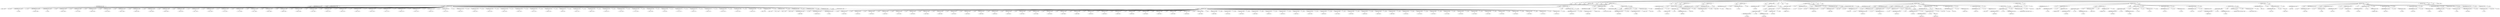 digraph {

"Prog_74618"->"<
>74619";
"Prog_74618"->"<
>74620";
"Prog_74618"->"<
>74621";
"Prog_74618"->"<
>74622";
"Prog_74618"->"CallFunction_74623";
"CallFunction_74623"->"IDENTIFIERExpression_74624";
"IDENTIFIERExpression_74624"->"<library>74625";
"CallFunction_74623"->"<(>74626";
"CallFunction_74623"->"IDENTIFIERExpression_74627";
"IDENTIFIERExpression_74627"->"<zoo>74628";
"CallFunction_74623"->"<)>74629";
"Prog_74618"->"<
>74630";
"Prog_74618"->"<
>74631";
"Prog_74618"->"<
>74632";
"Prog_74618"->"CallFunction_74633";
"CallFunction_74633"->"AssignmentOpetators_74634";
"AssignmentOpetators_74634"->"IDENTIFIERExpression_74635";
"IDENTIFIERExpression_74635"->"<p>74636";
"AssignmentOpetators_74634"->"<<->74637";
"AssignmentOpetators_74634"->"IDENTIFIERExpression_74638";
"IDENTIFIERExpression_74638"->"<structure>74639";
"CallFunction_74633"->"<(>74640";
"CallFunction_74633"->"CallFunction_74641";
"CallFunction_74641"->"IDENTIFIERExpression_74642";
"IDENTIFIERExpression_74642"->"<c>74643";
"CallFunction_74641"->"<(>74644";
"CallFunction_74641"->"FLOATExpression_74645";
"FLOATExpression_74645"->"<1946.05>74646";
"CallFunction_74641"->"<,>74647";
"CallFunction_74641"->"FLOATExpression_74648";
"FLOATExpression_74648"->"<1971.9>74649";
"CallFunction_74641"->"<,>74650";
"CallFunction_74641"->"FLOATExpression_74651";
"FLOATExpression_74651"->"<1900.65>74652";
"CallFunction_74641"->"<,>74653";
"CallFunction_74641"->"FLOATExpression_74654";
"FLOATExpression_74654"->"<1847.55>74655";
"CallFunction_74641"->"<,>74656";
"CallFunction_74641"->"FLOATExpression_74657";
"FLOATExpression_74657"->"<1809.75>74658";
"CallFunction_74641"->"<,>74659";
"CallFunction_74641"->"FLOATExpression_74660";
"FLOATExpression_74660"->"<1833.65>74661";
"CallFunction_74641"->"<,>74662";
"CallFunction_74641"->"FLOATExpression_74663";
"FLOATExpression_74663"->"<1913.6>74664";
"CallFunction_74641"->"<,>74665";
"CallFunction_74641"->"FLOATExpression_74666";
"FLOATExpression_74666"->"<1852.65>74667";
"CallFunction_74641"->"<,>74668";
"CallFunction_74641"->"FLOATExpression_74669";
"FLOATExpression_74669"->"<1800.3>74670";
"CallFunction_74641"->"<,>74671";
"CallFunction_74641"->"FLOATExpression_74672";
"FLOATExpression_74672"->"<1867.7>74673";
"CallFunction_74641"->"<,>74674";
"CallFunction_74641"->"FLOATExpression_74675";
"FLOATExpression_74675"->"<1812.2>74676";
"CallFunction_74641"->"<,>74677";
"CallFunction_74641"->"FLOATExpression_74678";
"FLOATExpression_74678"->"<1725.1>74679";
"CallFunction_74641"->"<,>74680";
"CallFunction_74641"->"FLOATExpression_74681";
"FLOATExpression_74681"->"<1747.5>74682";
"CallFunction_74641"->"<,>74683";
"CallFunction_74641"->"FLOATExpression_74684";
"FLOATExpression_74684"->"<1841.1>74685";
"CallFunction_74641"->"<,>74686";
"CallFunction_74641"->"FLOATExpression_74687";
"FLOATExpression_74687"->"<1853.55>74688";
"CallFunction_74641"->"<,>74689";
"CallFunction_74641"->"FLOATExpression_74690";
"FLOATExpression_74690"->"<1868.95>74691";
"CallFunction_74641"->"<,>74692";
"CallFunction_74641"->"FLOATExpression_74693";
"FLOATExpression_74693"->"<1892.45>74694";
"CallFunction_74641"->"<,>74695";
"CallFunction_74641"->"FLOATExpression_74696";
"FLOATExpression_74696"->"<1796.1>74697";
"CallFunction_74641"->"<,>74698";
"CallFunction_74641"->"FLOATExpression_74699";
"FLOATExpression_74699"->"<1804.45>74700";
"CallFunction_74641"->"<,>74701";
"CallFunction_74641"->"FLOATExpression_74702";
"FLOATExpression_74702"->"<1582.4>74703";
"CallFunction_74641"->"<,>74704";
"CallFunction_74641"->"FLOATExpression_74705";
"FLOATExpression_74705"->"<1560.2>74706";
"CallFunction_74641"->"<,>74707";
"CallFunction_74641"->"FLOATExpression_74708";
"FLOATExpression_74708"->"<1508.75>74709";
"CallFunction_74641"->"<,>74710";
"CallFunction_74641"->"FLOATExpression_74711";
"FLOATExpression_74711"->"<1521.1>74712";
"CallFunction_74641"->"<,>74713";
"CallFunction_74641"->"FLOATExpression_74714";
"FLOATExpression_74714"->"<1508.45>74715";
"CallFunction_74641"->"<,>74716";
"CallFunction_74641"->"FLOATExpression_74717";
"FLOATExpression_74717"->"<1491.2>74718";
"CallFunction_74641"->"<,>74719";
"CallFunction_74641"->"FLOATExpression_74720";
"FLOATExpression_74720"->"<1488.5>74721";
"CallFunction_74641"->"<,>74722";
"CallFunction_74641"->"FLOATExpression_74723";
"FLOATExpression_74723"->"<1537.5>74724";
"CallFunction_74641"->"<,>74725";
"CallFunction_74641"->"FLOATExpression_74726";
"FLOATExpression_74726"->"<1553.2>74727";
"CallFunction_74641"->"<,>74728";
"CallFunction_74641"->"FLOATExpression_74729";
"FLOATExpression_74729"->"<1558.8>74730";
"CallFunction_74641"->"<,>74731";
"CallFunction_74641"->"FLOATExpression_74732";
"FLOATExpression_74732"->"<1601.6>74733";
"CallFunction_74641"->"<,>74734";
"CallFunction_74641"->"FLOATExpression_74735";
"FLOATExpression_74735"->"<1632.3>74736";
"CallFunction_74641"->"<,>74737";
"CallFunction_74641"->"FLOATExpression_74738";
"FLOATExpression_74738"->"<1633.4>74739";
"CallFunction_74641"->"<,>74740";
"CallFunction_74641"->"FLOATExpression_74741";
"FLOATExpression_74741"->"<1607.2>74742";
"CallFunction_74641"->"<,>74743";
"CallFunction_74641"->"FLOATExpression_74744";
"FLOATExpression_74744"->"<1590.35>74745";
"CallFunction_74641"->"<,>74746";
"CallFunction_74641"->"INTExpression_74747";
"INTExpression_74747"->"<1609>74748";
"CallFunction_74641"->"<,>74749";
"CallFunction_74641"->"FLOATExpression_74750";
"FLOATExpression_74750"->"<1634.1>74751";
"CallFunction_74641"->"<,>74752";
"CallFunction_74641"->"FLOATExpression_74753";
"FLOATExpression_74753"->"<1668.75>74754";
"CallFunction_74641"->"<,>74755";
"CallFunction_74641"->"FLOATExpression_74756";
"FLOATExpression_74756"->"<1733.65>74757";
"CallFunction_74641"->"<,>74758";
"CallFunction_74641"->"FLOATExpression_74759";
"FLOATExpression_74759"->"<1722.5>74760";
"CallFunction_74641"->"<,>74761";
"CallFunction_74641"->"FLOATExpression_74762";
"FLOATExpression_74762"->"<1775.15>74763";
"CallFunction_74641"->"<,>74764";
"CallFunction_74641"->"FLOATExpression_74765";
"FLOATExpression_74765"->"<1820.2>74766";
"CallFunction_74641"->"<,>74767";
"CallFunction_74641"->"INTExpression_74768";
"INTExpression_74768"->"<1795>74769";
"CallFunction_74641"->"<,>74770";
"CallFunction_74641"->"FLOATExpression_74771";
"FLOATExpression_74771"->"<1779.75>74772";
"CallFunction_74641"->"<,>74773";
"CallFunction_74641"->"FLOATExpression_74774";
"FLOATExpression_74774"->"<1786.9>74775";
"CallFunction_74641"->"<,>74776";
"CallFunction_74641"->"FLOATExpression_74777";
"FLOATExpression_74777"->"<1852.3>74778";
"CallFunction_74641"->"<,>74779";
"CallFunction_74641"->"FLOATExpression_74780";
"FLOATExpression_74780"->"<1872.95>74781";
"CallFunction_74641"->"<,>74782";
"CallFunction_74641"->"FLOATExpression_74783";
"FLOATExpression_74783"->"<1872.35>74784";
"CallFunction_74641"->"<,>74785";
"CallFunction_74641"->"FLOATExpression_74786";
"FLOATExpression_74786"->"<1901.05>74787";
"CallFunction_74641"->"<,>74788";
"CallFunction_74641"->"FLOATExpression_74789";
"FLOATExpression_74789"->"<1996.2>74790";
"CallFunction_74641"->"<,>74791";
"CallFunction_74641"->"INTExpression_74792";
"INTExpression_74792"->"<1969>74793";
"CallFunction_74641"->"<,>74794";
"CallFunction_74641"->"FLOATExpression_74795";
"FLOATExpression_74795"->"<2012.1>74796";
"CallFunction_74641"->"<,>74797";
"CallFunction_74641"->"FLOATExpression_74798";
"FLOATExpression_74798"->"<2062.7>74799";
"CallFunction_74641"->"<,>74800";
"CallFunction_74641"->"FLOATExpression_74801";
"FLOATExpression_74801"->"<2080.5>74802";
"CallFunction_74641"->"<)>74803";
"CallFunction_74633"->"<,>74804";
"CallFunction_74633"->"CallFunction_74805";
"CallFunction_74805"->"AssignmentOpetators_74806";
"AssignmentOpetators_74806"->"IDENTIFIERExpression_74807";
"IDENTIFIERExpression_74807"->"<index>74808";
"AssignmentOpetators_74806"->"<=>74809";
"AssignmentOpetators_74806"->"IDENTIFIERExpression_74810";
"IDENTIFIERExpression_74810"->"<structure>74811";
"CallFunction_74805"->"<(>74812";
"CallFunction_74805"->"CallFunction_74813";
"CallFunction_74813"->"IDENTIFIERExpression_74814";
"IDENTIFIERExpression_74814"->"<c>74815";
"CallFunction_74813"->"<(>74816";
"CallFunction_74813"->"INTExpression_74817";
"INTExpression_74817"->"<12419>74818";
"CallFunction_74813"->"<,>74819";
"CallFunction_74813"->"INTExpression_74820";
"INTExpression_74820"->"<12426>74821";
"CallFunction_74813"->"<,>74822";
"CallFunction_74813"->"INTExpression_74823";
"INTExpression_74823"->"<12433>74824";
"CallFunction_74813"->"<,>74825";
"CallFunction_74813"->"INTExpression_74826";
"INTExpression_74826"->"<12440>74827";
"CallFunction_74813"->"<,>74828";
"CallFunction_74813"->"INTExpression_74829";
"INTExpression_74829"->"<12447>74830";
"CallFunction_74813"->"<,>74831";
"CallFunction_74813"->"INTExpression_74832";
"INTExpression_74832"->"<12454>74833";
"CallFunction_74813"->"<,>74834";
"CallFunction_74813"->"INTExpression_74835";
"INTExpression_74835"->"<12461>74836";
"CallFunction_74813"->"<,>74837";
"CallFunction_74813"->"INTExpression_74838";
"INTExpression_74838"->"<12468>74839";
"CallFunction_74813"->"<,>74840";
"CallFunction_74813"->"INTExpression_74841";
"INTExpression_74841"->"<12475>74842";
"CallFunction_74813"->"<,>74843";
"CallFunction_74813"->"INTExpression_74844";
"INTExpression_74844"->"<12482>74845";
"CallFunction_74813"->"<,>74846";
"CallFunction_74813"->"INTExpression_74847";
"INTExpression_74847"->"<12489>74848";
"CallFunction_74813"->"<,>74849";
"CallFunction_74813"->"INTExpression_74850";
"INTExpression_74850"->"<12496>74851";
"CallFunction_74813"->"<,>74852";
"CallFunction_74813"->"INTExpression_74853";
"INTExpression_74853"->"<12503>74854";
"CallFunction_74813"->"<,>74855";
"CallFunction_74813"->"INTExpression_74856";
"INTExpression_74856"->"<12510>74857";
"CallFunction_74813"->"<,>74858";
"CallFunction_74813"->"INTExpression_74859";
"INTExpression_74859"->"<12517>74860";
"CallFunction_74813"->"<,>74861";
"CallFunction_74813"->"INTExpression_74862";
"INTExpression_74862"->"<12524>74863";
"CallFunction_74813"->"<,>74864";
"CallFunction_74813"->"INTExpression_74865";
"INTExpression_74865"->"<12531>74866";
"CallFunction_74813"->"<,>74867";
"CallFunction_74813"->"INTExpression_74868";
"INTExpression_74868"->"<12538>74869";
"CallFunction_74813"->"<,>74870";
"CallFunction_74813"->"INTExpression_74871";
"INTExpression_74871"->"<12545>74872";
"CallFunction_74813"->"<,>74873";
"CallFunction_74813"->"INTExpression_74874";
"INTExpression_74874"->"<12552>74875";
"CallFunction_74813"->"<,>74876";
"CallFunction_74813"->"INTExpression_74877";
"INTExpression_74877"->"<12559>74878";
"CallFunction_74813"->"<,>74879";
"CallFunction_74813"->"INTExpression_74880";
"INTExpression_74880"->"<12566>74881";
"CallFunction_74813"->"<,>74882";
"CallFunction_74813"->"INTExpression_74883";
"INTExpression_74883"->"<12573>74884";
"CallFunction_74813"->"<,>74885";
"CallFunction_74813"->"INTExpression_74886";
"INTExpression_74886"->"<12580>74887";
"CallFunction_74813"->"<,>74888";
"CallFunction_74813"->"INTExpression_74889";
"INTExpression_74889"->"<12587>74890";
"CallFunction_74813"->"<,>74891";
"CallFunction_74813"->"INTExpression_74892";
"INTExpression_74892"->"<12594>74893";
"CallFunction_74813"->"<,>74894";
"CallFunction_74813"->"INTExpression_74895";
"INTExpression_74895"->"<12601>74896";
"CallFunction_74813"->"<,>74897";
"CallFunction_74813"->"INTExpression_74898";
"INTExpression_74898"->"<12608>74899";
"CallFunction_74813"->"<,>74900";
"CallFunction_74813"->"INTExpression_74901";
"INTExpression_74901"->"<12615>74902";
"CallFunction_74813"->"<,>74903";
"CallFunction_74813"->"INTExpression_74904";
"INTExpression_74904"->"<12622>74905";
"CallFunction_74813"->"<,>74906";
"CallFunction_74813"->"INTExpression_74907";
"INTExpression_74907"->"<12629>74908";
"CallFunction_74813"->"<,>74909";
"CallFunction_74813"->"INTExpression_74910";
"INTExpression_74910"->"<12636>74911";
"CallFunction_74813"->"<,>74912";
"CallFunction_74813"->"INTExpression_74913";
"INTExpression_74913"->"<12643>74914";
"CallFunction_74813"->"<,>74915";
"CallFunction_74813"->"INTExpression_74916";
"INTExpression_74916"->"<12650>74917";
"CallFunction_74813"->"<,>74918";
"CallFunction_74813"->"INTExpression_74919";
"INTExpression_74919"->"<12657>74920";
"CallFunction_74813"->"<,>74921";
"CallFunction_74813"->"INTExpression_74922";
"INTExpression_74922"->"<12664>74923";
"CallFunction_74813"->"<,>74924";
"CallFunction_74813"->"INTExpression_74925";
"INTExpression_74925"->"<12671>74926";
"CallFunction_74813"->"<,>74927";
"CallFunction_74813"->"INTExpression_74928";
"INTExpression_74928"->"<12678>74929";
"CallFunction_74813"->"<,>74930";
"CallFunction_74813"->"INTExpression_74931";
"INTExpression_74931"->"<12685>74932";
"CallFunction_74813"->"<,>74933";
"CallFunction_74813"->"INTExpression_74934";
"INTExpression_74934"->"<12692>74935";
"CallFunction_74813"->"<,>74936";
"CallFunction_74813"->"INTExpression_74937";
"INTExpression_74937"->"<12699>74938";
"CallFunction_74813"->"<,>74939";
"CallFunction_74813"->"INTExpression_74940";
"INTExpression_74940"->"<12706>74941";
"CallFunction_74813"->"<,>74942";
"CallFunction_74813"->"INTExpression_74943";
"INTExpression_74943"->"<12713>74944";
"CallFunction_74813"->"<,>74945";
"CallFunction_74813"->"INTExpression_74946";
"INTExpression_74946"->"<12720>74947";
"CallFunction_74813"->"<,>74948";
"CallFunction_74813"->"INTExpression_74949";
"INTExpression_74949"->"<12727>74950";
"CallFunction_74813"->"<,>74951";
"CallFunction_74813"->"INTExpression_74952";
"INTExpression_74952"->"<12734>74953";
"CallFunction_74813"->"<,>74954";
"CallFunction_74813"->"INTExpression_74955";
"INTExpression_74955"->"<12741>74956";
"CallFunction_74813"->"<,>74957";
"CallFunction_74813"->"INTExpression_74958";
"INTExpression_74958"->"<12748>74959";
"CallFunction_74813"->"<,>74960";
"CallFunction_74813"->"INTExpression_74961";
"INTExpression_74961"->"<12755>74962";
"CallFunction_74813"->"<,>74963";
"CallFunction_74813"->"INTExpression_74964";
"INTExpression_74964"->"<12762>74965";
"CallFunction_74813"->"<,>74966";
"CallFunction_74813"->"INTExpression_74967";
"INTExpression_74967"->"<12769>74968";
"CallFunction_74813"->"<,>74969";
"CallFunction_74813"->"INTExpression_74970";
"INTExpression_74970"->"<12776>74971";
"CallFunction_74813"->"<,>74972";
"CallFunction_74813"->"INTExpression_74973";
"INTExpression_74973"->"<12783>74974";
"CallFunction_74813"->"<)>74975";
"CallFunction_74805"->"<,>74976";
"CallFunction_74805"->"AssignmentOpetators_74977";
"AssignmentOpetators_74977"->"IDENTIFIERExpression_74978";
"IDENTIFIERExpression_74978"->"<class>74979";
"AssignmentOpetators_74977"->"<=>74980";
"AssignmentOpetators_74977"->"STRINGExpression_74981";
"STRINGExpression_74981"->"<Date>74982";
"CallFunction_74805"->"<)>74983";
"CallFunction_74633"->"<,>74984";
"CallFunction_74633"->"AssignmentOpetators_74985";
"AssignmentOpetators_74985"->"IDENTIFIERExpression_74986";
"IDENTIFIERExpression_74986"->"<frequency>74987";
"AssignmentOpetators_74985"->"<=>74988";
"AssignmentOpetators_74985"->"FLOATExpression_74989";
"FLOATExpression_74989"->"<0.142857142857143>74990";
"CallFunction_74633"->"<,>74991";
"CallFunction_74633"->"CallFunction_74992";
"CallFunction_74992"->"AssignmentOpetators_74993";
"AssignmentOpetators_74993"->"IDENTIFIERExpression_74994";
"IDENTIFIERExpression_74994"->"<class>74995";
"AssignmentOpetators_74993"->"<=>74996";
"AssignmentOpetators_74993"->"IDENTIFIERExpression_74997";
"IDENTIFIERExpression_74997"->"<c>74998";
"CallFunction_74992"->"<(>74999";
"CallFunction_74992"->"STRINGExpression_75000";
"STRINGExpression_75000"->"<zooreg>75001";
"CallFunction_74992"->"<,>75002";
"CallFunction_74992"->"STRINGExpression_75003";
"STRINGExpression_75003"->"<zoo>75004";
"CallFunction_74992"->"<)>75005";
"CallFunction_74633"->"<)>75006";
"Prog_74618"->"<
>75007";
"Prog_74618"->"<
>75008";
"Prog_74618"->"<
>75009";
"Prog_74618"->"CallFunction_75010";
"CallFunction_75010"->"AssignmentOpetators_75011";
"AssignmentOpetators_75011"->"IDENTIFIERExpression_75012";
"IDENTIFIERExpression_75012"->"<r>75013";
"AssignmentOpetators_75011"->"<<->75014";
"AssignmentOpetators_75011"->"MultOrDivBinary_75015";
"MultOrDivBinary_75015"->"INTExpression_75016";
"INTExpression_75016"->"<100>75017";
"MultOrDivBinary_75015"->"<*>75018";
"MultOrDivBinary_75015"->"IDENTIFIERExpression_75019";
"IDENTIFIERExpression_75019"->"<diff>75020";
"CallFunction_75010"->"<(>75021";
"CallFunction_75010"->"CallFunction_75022";
"CallFunction_75022"->"IDENTIFIERExpression_75023";
"IDENTIFIERExpression_75023"->"<log>75024";
"CallFunction_75022"->"<(>75025";
"CallFunction_75022"->"IDENTIFIERExpression_75026";
"IDENTIFIERExpression_75026"->"<p>75027";
"CallFunction_75022"->"<)>75028";
"CallFunction_75010"->"<)>75029";
"Prog_74618"->"<
>75030";
"Prog_74618"->"CallFunction_75031";
"CallFunction_75031"->"IDENTIFIERExpression_75032";
"IDENTIFIERExpression_75032"->"<head>75033";
"CallFunction_75031"->"<(>75034";
"CallFunction_75031"->"IDENTIFIERExpression_75035";
"IDENTIFIERExpression_75035"->"<r>75036";
"CallFunction_75031"->"<)>75037";
"Prog_74618"->"<
>75038";
"Prog_74618"->"CallFunction_75039";
"CallFunction_75039"->"IDENTIFIERExpression_75040";
"IDENTIFIERExpression_75040"->"<summary>75041";
"CallFunction_75039"->"<(>75042";
"CallFunction_75039"->"IDENTIFIERExpression_75043";
"IDENTIFIERExpression_75043"->"<r>75044";
"CallFunction_75039"->"<)>75045";
"Prog_74618"->"<
>75046";
"Prog_74618"->"CallFunction_75047";
"CallFunction_75047"->"IDENTIFIERExpression_75048";
"IDENTIFIERExpression_75048"->"<sd>75049";
"CallFunction_75047"->"<(>75050";
"CallFunction_75047"->"IDENTIFIERExpression_75051";
"IDENTIFIERExpression_75051"->"<r>75052";
"CallFunction_75047"->"<)>75053";
"Prog_74618"->"<
>75054";
"Prog_74618"->"<
>75055";
"Prog_74618"->"<
>75056";
"Prog_74618"->"CallFunction_75057";
"CallFunction_75057"->"MultOrDivBinary_75058";
"MultOrDivBinary_75058"->"CallFunction_75059";
"CallFunction_75059"->"AssignmentOpetators_75060";
"AssignmentOpetators_75060"->"IDENTIFIERExpression_75061";
"IDENTIFIERExpression_75061"->"<vol>75062";
"AssignmentOpetators_75060"->"<<->75063";
"AssignmentOpetators_75060"->"IDENTIFIERExpression_75064";
"IDENTIFIERExpression_75064"->"<sqrt>75065";
"CallFunction_75059"->"<(>75066";
"CallFunction_75059"->"INTExpression_75067";
"INTExpression_75067"->"<250>75068";
"CallFunction_75059"->"<)>75069";
"MultOrDivBinary_75058"->"<*>75070";
"MultOrDivBinary_75058"->"IDENTIFIERExpression_75071";
"IDENTIFIERExpression_75071"->"<rollapply>75072";
"CallFunction_75057"->"<(>75073";
"CallFunction_75057"->"IDENTIFIERExpression_75074";
"IDENTIFIERExpression_75074"->"<r>75075";
"CallFunction_75057"->"<,>75076";
"CallFunction_75057"->"INTExpression_75077";
"INTExpression_75077"->"<20>75078";
"CallFunction_75057"->"<,>75079";
"CallFunction_75057"->"IDENTIFIERExpression_75080";
"IDENTIFIERExpression_75080"->"<sd>75081";
"CallFunction_75057"->"<,>75082";
"CallFunction_75057"->"AssignmentOpetators_75083";
"AssignmentOpetators_75083"->"IDENTIFIERExpression_75084";
"IDENTIFIERExpression_75084"->"<align>75085";
"AssignmentOpetators_75083"->"<=>75086";
"AssignmentOpetators_75083"->"STRINGExpression_75087";
"STRINGExpression_75087"->"<right>75088";
"CallFunction_75057"->"<)>75089";
"Prog_74618"->"<
>75090";
"Prog_74618"->"<
>75091";
"Prog_74618"->"<
>75092";
"Prog_74618"->"CallFunction_75093";
"CallFunction_75093"->"IDENTIFIERExpression_75094";
"IDENTIFIERExpression_75094"->"<plot>75095";
"CallFunction_75093"->"<(>75096";
"CallFunction_75093"->"IDENTIFIERExpression_75097";
"IDENTIFIERExpression_75097"->"<vol>75098";
"CallFunction_75093"->"<,>75099";
"CallFunction_75093"->"AssignmentOpetators_75100";
"AssignmentOpetators_75100"->"IDENTIFIERExpression_75101";
"IDENTIFIERExpression_75101"->"<type>75102";
"AssignmentOpetators_75100"->"<=>75103";
"AssignmentOpetators_75100"->"STRINGExpression_75104";
"STRINGExpression_75104"->"<l>75105";
"CallFunction_75093"->"<,>75106";
"CallFunction_75093"->"CallFunction_75107";
"CallFunction_75107"->"AssignmentOpetators_75108";
"AssignmentOpetators_75108"->"IDENTIFIERExpression_75109";
"IDENTIFIERExpression_75109"->"<ylim>75110";
"AssignmentOpetators_75108"->"<=>75111";
"AssignmentOpetators_75108"->"IDENTIFIERExpression_75112";
"IDENTIFIERExpression_75112"->"<c>75113";
"CallFunction_75107"->"<(>75114";
"CallFunction_75107"->"INTExpression_75115";
"INTExpression_75115"->"<0>75116";
"CallFunction_75107"->"<,>75117";
"CallFunction_75107"->"CallFunction_75118";
"CallFunction_75118"->"IDENTIFIERExpression_75119";
"IDENTIFIERExpression_75119"->"<max>75120";
"CallFunction_75118"->"<(>75121";
"CallFunction_75118"->"IDENTIFIERExpression_75122";
"IDENTIFIERExpression_75122"->"<vol>75123";
"CallFunction_75118"->"<,>75124";
"CallFunction_75118"->"AssignmentOpetators_75125";
"AssignmentOpetators_75125"->"IDENTIFIERExpression_75126";
"IDENTIFIERExpression_75126"->"<na.rm>75127";
"AssignmentOpetators_75125"->"<=>75128";
"AssignmentOpetators_75125"->"TRUE_75129";
"TRUE_75129"->"<TRUE>75130";
"CallFunction_75118"->"<)>75131";
"CallFunction_75107"->"<)>75132";
"CallFunction_75093"->"<,>75133";
"CallFunction_75093"->"AssignmentOpetators_75134";
"AssignmentOpetators_75134"->"IDENTIFIERExpression_75135";
"IDENTIFIERExpression_75135"->"<lwd>75136";
"AssignmentOpetators_75134"->"<=>75137";
"AssignmentOpetators_75134"->"INTExpression_75138";
"INTExpression_75138"->"<2>75139";
"CallFunction_75093"->"<,>75140";
"CallFunction_75093"->"AssignmentOpetators_75141";
"AssignmentOpetators_75141"->"IDENTIFIERExpression_75142";
"IDENTIFIERExpression_75142"->"<col>75143";
"AssignmentOpetators_75141"->"<=>75144";
"AssignmentOpetators_75141"->"STRINGExpression_75145";
"STRINGExpression_75145"->"<purple>75146";
"CallFunction_75093"->"<,>75147";
"CallFunction_75093"->"AssignmentOpetators_75148";
"AssignmentOpetators_75148"->"IDENTIFIERExpression_75149";
"IDENTIFIERExpression_75149"->"<xlab>75150";
"AssignmentOpetators_75148"->"<=>75151";
"AssignmentOpetators_75148"->"STRINGExpression_75152";
"STRINGExpression_75152"->"<2004>75153";
"CallFunction_75093"->"<,>75154";
"CallFunction_75093"->"CallFunction_75155";
"CallFunction_75155"->"AssignmentOpetators_75156";
"AssignmentOpetators_75156"->"IDENTIFIERExpression_75157";
"IDENTIFIERExpression_75157"->"<ylab>75158";
"AssignmentOpetators_75156"->"<=>75159";
"AssignmentOpetators_75156"->"IDENTIFIERExpression_75160";
"IDENTIFIERExpression_75160"->"<paste>75161";
"CallFunction_75155"->"<(>75162";
"CallFunction_75155"->"STRINGExpression_75163";
"STRINGExpression_75163"->"<Annualised sigma, 20-week window>75164";
"CallFunction_75155"->"<)>75165";
"CallFunction_75093"->"<)>75166";
"Prog_74618"->"<
>75167";
"Prog_74618"->"CallFunction_75168";
"CallFunction_75168"->"IDENTIFIERExpression_75169";
"IDENTIFIERExpression_75169"->"<grid>75170";
"CallFunction_75168"->"<(>75171";
"CallFunction_75168"->"<)>75172";
"Prog_74618"->"<
>75173";
"Prog_74618"->"CallFunction_75174";
"CallFunction_75174"->"IDENTIFIERExpression_75175";
"IDENTIFIERExpression_75175"->"<legend>75176";
"CallFunction_75174"->"<(>75177";
"CallFunction_75174"->"AssignmentOpetators_75178";
"AssignmentOpetators_75178"->"IDENTIFIERExpression_75179";
"IDENTIFIERExpression_75179"->"<x>75180";
"AssignmentOpetators_75178"->"<=>75181";
"AssignmentOpetators_75178"->"STRINGExpression_75182";
"STRINGExpression_75182"->"<bottomleft>75183";
"CallFunction_75174"->"<,>75184";
"CallFunction_75174"->"CallFunction_75185";
"CallFunction_75185"->"AssignmentOpetators_75186";
"AssignmentOpetators_75186"->"IDENTIFIERExpression_75187";
"IDENTIFIERExpression_75187"->"<col>75188";
"AssignmentOpetators_75186"->"<=>75189";
"AssignmentOpetators_75186"->"IDENTIFIERExpression_75190";
"IDENTIFIERExpression_75190"->"<c>75191";
"CallFunction_75185"->"<(>75192";
"CallFunction_75185"->"STRINGExpression_75193";
"STRINGExpression_75193"->"<purple>75194";
"CallFunction_75185"->"<,>75195";
"CallFunction_75185"->"STRINGExpression_75196";
"STRINGExpression_75196"->"<darkgreen>75197";
"CallFunction_75185"->"<)>75198";
"CallFunction_75174"->"<,>75199";
"CallFunction_75174"->"CallFunction_75200";
"CallFunction_75200"->"AssignmentOpetators_75201";
"AssignmentOpetators_75201"->"IDENTIFIERExpression_75202";
"IDENTIFIERExpression_75202"->"<lwd>75203";
"AssignmentOpetators_75201"->"<=>75204";
"AssignmentOpetators_75201"->"IDENTIFIERExpression_75205";
"IDENTIFIERExpression_75205"->"<c>75206";
"CallFunction_75200"->"<(>75207";
"CallFunction_75200"->"INTExpression_75208";
"INTExpression_75208"->"<2>75209";
"CallFunction_75200"->"<,>75210";
"CallFunction_75200"->"INTExpression_75211";
"INTExpression_75211"->"<2>75212";
"CallFunction_75200"->"<)>75213";
"CallFunction_75174"->"<,>75214";
"CallFunction_75174"->"AssignmentOpetators_75215";
"AssignmentOpetators_75215"->"IDENTIFIERExpression_75216";
"IDENTIFIERExpression_75216"->"<bty>75217";
"AssignmentOpetators_75215"->"<=>75218";
"AssignmentOpetators_75215"->"STRINGExpression_75219";
"STRINGExpression_75219"->"<n>75220";
"CallFunction_75174"->"<,>75221";
"CallFunction_75174"->"AssignmentOpetators_75222";
"AssignmentOpetators_75222"->"IDENTIFIERExpression_75223";
"IDENTIFIERExpression_75223"->"<cex>75224";
"AssignmentOpetators_75222"->"<=>75225";
"AssignmentOpetators_75222"->"FLOATExpression_75226";
"FLOATExpression_75226"->"<0.8>75227";
"CallFunction_75174"->"<,>75228";
"CallFunction_75174"->"CallFunction_75229";
"CallFunction_75229"->"AssignmentOpetators_75230";
"AssignmentOpetators_75230"->"IDENTIFIERExpression_75231";
"IDENTIFIERExpression_75231"->"<legend>75232";
"AssignmentOpetators_75230"->"<=>75233";
"AssignmentOpetators_75230"->"IDENTIFIERExpression_75234";
"IDENTIFIERExpression_75234"->"<c>75235";
"CallFunction_75229"->"<(>75236";
"CallFunction_75229"->"STRINGExpression_75237";
"STRINGExpression_75237"->"<Annualised 20-week vol (left scale)>75238";
"CallFunction_75229"->"<,>75239";
"CallFunction_75229"->"STRINGExpression_75240";
"STRINGExpression_75240"->"<Nifty (right scale)>75241";
"CallFunction_75229"->"<)>75242";
"CallFunction_75174"->"<)>75243";
"Prog_74618"->"<
>75244";
"Prog_74618"->"CallFunction_75245";
"CallFunction_75245"->"IDENTIFIERExpression_75246";
"IDENTIFIERExpression_75246"->"<par>75247";
"CallFunction_75245"->"<(>75248";
"CallFunction_75245"->"AssignmentOpetators_75249";
"AssignmentOpetators_75249"->"IDENTIFIERExpression_75250";
"IDENTIFIERExpression_75250"->"<new>75251";
"AssignmentOpetators_75249"->"<=>75252";
"AssignmentOpetators_75249"->"TRUE_75253";
"TRUE_75253"->"<TRUE>75254";
"CallFunction_75245"->"<)>75255";
"Prog_74618"->"<
>75256";
"Prog_74618"->"CallFunction_75257";
"CallFunction_75257"->"IDENTIFIERExpression_75258";
"IDENTIFIERExpression_75258"->"<plot>75259";
"CallFunction_75257"->"<(>75260";
"CallFunction_75257"->"IDENTIFIERExpression_75261";
"IDENTIFIERExpression_75261"->"<p>75262";
"CallFunction_75257"->"<,>75263";
"CallFunction_75257"->"AssignmentOpetators_75264";
"AssignmentOpetators_75264"->"IDENTIFIERExpression_75265";
"IDENTIFIERExpression_75265"->"<type>75266";
"AssignmentOpetators_75264"->"<=>75267";
"AssignmentOpetators_75264"->"STRINGExpression_75268";
"STRINGExpression_75268"->"<l>75269";
"CallFunction_75257"->"<,>75270";
"CallFunction_75257"->"AssignmentOpetators_75271";
"AssignmentOpetators_75271"->"IDENTIFIERExpression_75272";
"IDENTIFIERExpression_75272"->"<lwd>75273";
"AssignmentOpetators_75271"->"<=>75274";
"AssignmentOpetators_75271"->"INTExpression_75275";
"INTExpression_75275"->"<2>75276";
"CallFunction_75257"->"<,>75277";
"CallFunction_75257"->"AssignmentOpetators_75278";
"AssignmentOpetators_75278"->"IDENTIFIERExpression_75279";
"IDENTIFIERExpression_75279"->"<col>75280";
"AssignmentOpetators_75278"->"<=>75281";
"AssignmentOpetators_75278"->"STRINGExpression_75282";
"STRINGExpression_75282"->"<darkgreen>75283";
"CallFunction_75257"->"<,>75284";
"CallFunction_75257"->"AssignmentOpetators_75285";
"AssignmentOpetators_75285"->"IDENTIFIERExpression_75286";
"IDENTIFIERExpression_75286"->"<xaxt>75287";
"AssignmentOpetators_75285"->"<=>75288";
"AssignmentOpetators_75285"->"STRINGExpression_75289";
"STRINGExpression_75289"->"<n>75290";
"CallFunction_75257"->"<,>75291";
"CallFunction_75257"->"AssignmentOpetators_75292";
"AssignmentOpetators_75292"->"IDENTIFIERExpression_75293";
"IDENTIFIERExpression_75293"->"<yaxt>75294";
"AssignmentOpetators_75292"->"<=>75295";
"AssignmentOpetators_75292"->"STRINGExpression_75296";
"STRINGExpression_75296"->"<n>75297";
"CallFunction_75257"->"<,>75298";
"CallFunction_75257"->"AssignmentOpetators_75299";
"AssignmentOpetators_75299"->"IDENTIFIERExpression_75300";
"IDENTIFIERExpression_75300"->"<xlab>75301";
"AssignmentOpetators_75299"->"<=>75302";
"AssignmentOpetators_75299"->"STRINGExpression_75303";
"STRINGExpression_75303"->"<>75304";
"CallFunction_75257"->"<,>75305";
"CallFunction_75257"->"AssignmentOpetators_75306";
"AssignmentOpetators_75306"->"IDENTIFIERExpression_75307";
"IDENTIFIERExpression_75307"->"<ylab>75308";
"AssignmentOpetators_75306"->"<=>75309";
"AssignmentOpetators_75306"->"STRINGExpression_75310";
"STRINGExpression_75310"->"<>75311";
"CallFunction_75257"->"<)>75312";
"Prog_74618"->"<
>75313";
"Prog_74618"->"CallFunction_75314";
"CallFunction_75314"->"IDENTIFIERExpression_75315";
"IDENTIFIERExpression_75315"->"<axis>75316";
"CallFunction_75314"->"<(>75317";
"CallFunction_75314"->"INTExpression_75318";
"INTExpression_75318"->"<4>75319";
"CallFunction_75314"->"<)>75320";
"Prog_74618"->"<
>75321";
"Prog_74618"->"<
>75322";
"Prog_74618"->"<<EOF>>75323";
}

